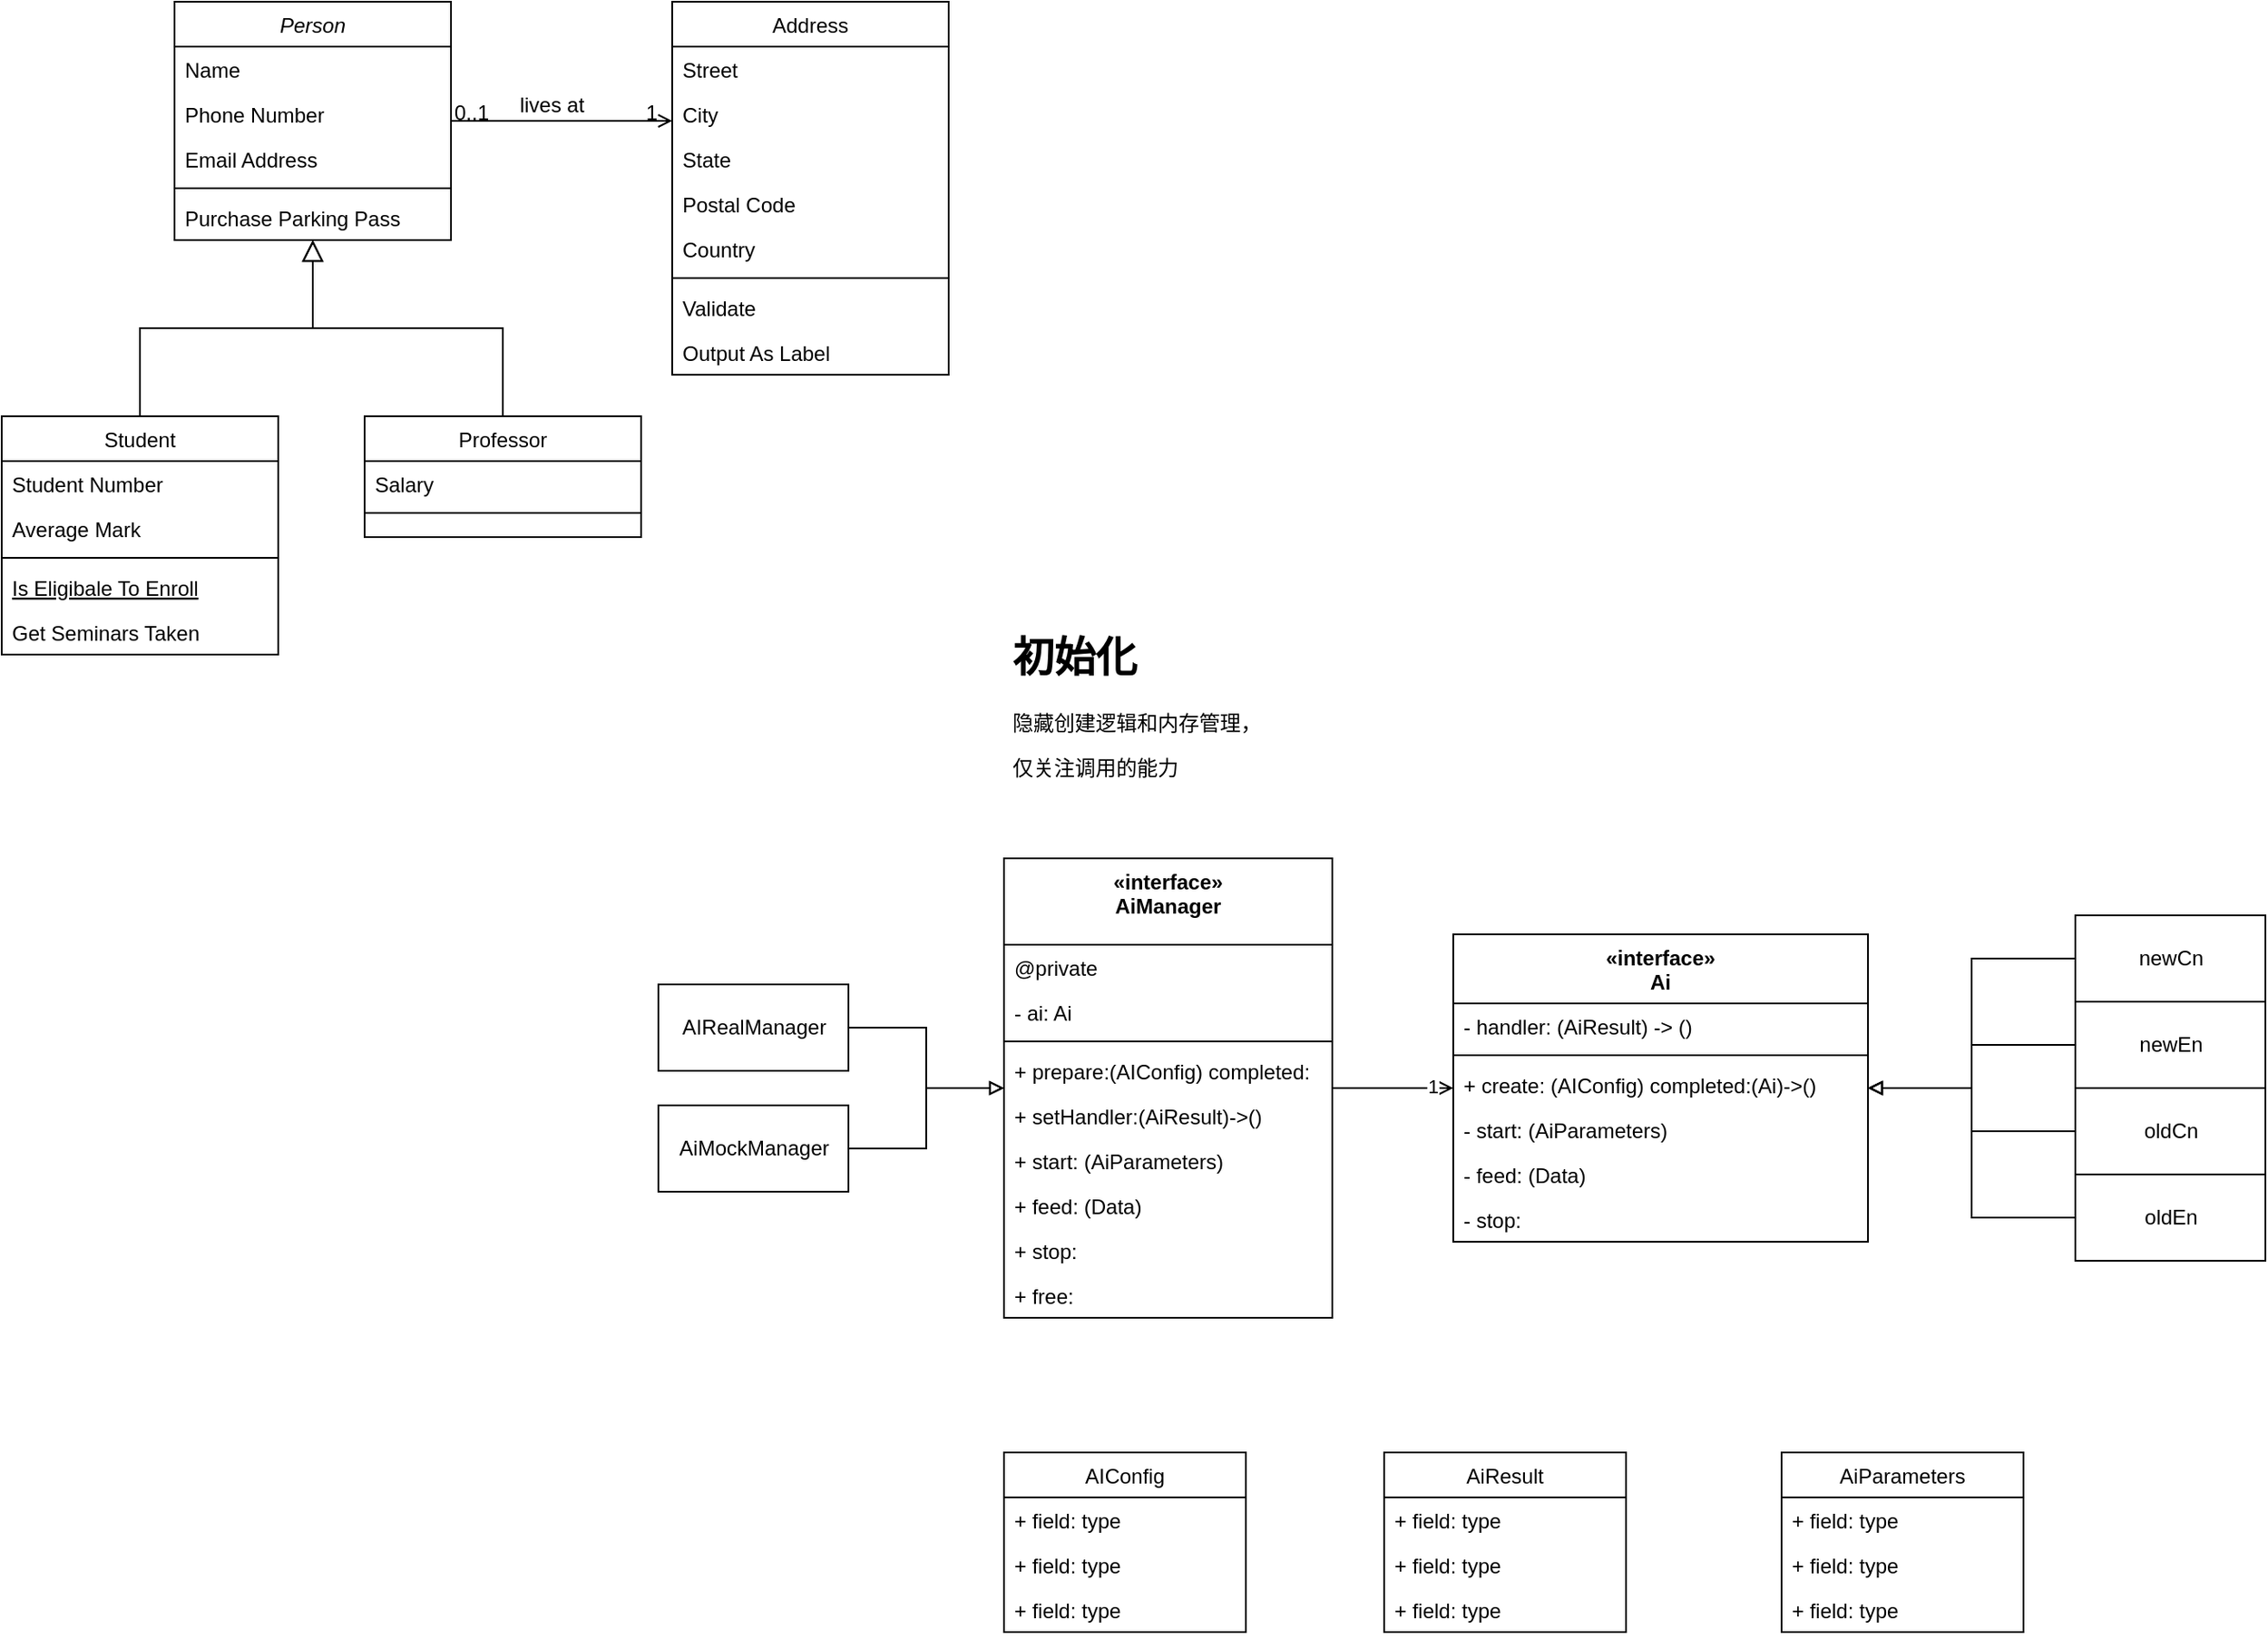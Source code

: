 <mxfile version="13.6.6" type="github">
  <diagram id="C5RBs43oDa-KdzZeNtuy" name="Page-1">
    <mxGraphModel dx="1997" dy="1177" grid="1" gridSize="10" guides="1" tooltips="1" connect="1" arrows="1" fold="1" page="1" pageScale="1" pageWidth="827" pageHeight="1169" math="0" shadow="0">
      <root>
        <mxCell id="WIyWlLk6GJQsqaUBKTNV-0" />
        <mxCell id="WIyWlLk6GJQsqaUBKTNV-1" parent="WIyWlLk6GJQsqaUBKTNV-0" />
        <mxCell id="zkfFHV4jXpPFQw0GAbJ--0" value="Person" style="swimlane;fontStyle=2;align=center;verticalAlign=top;childLayout=stackLayout;horizontal=1;startSize=26;horizontalStack=0;resizeParent=1;resizeLast=0;collapsible=1;marginBottom=0;rounded=0;shadow=0;strokeWidth=1;" parent="WIyWlLk6GJQsqaUBKTNV-1" vertex="1">
          <mxGeometry x="220" y="120" width="160" height="138" as="geometry">
            <mxRectangle x="230" y="140" width="160" height="26" as="alternateBounds" />
          </mxGeometry>
        </mxCell>
        <mxCell id="zkfFHV4jXpPFQw0GAbJ--1" value="Name" style="text;align=left;verticalAlign=top;spacingLeft=4;spacingRight=4;overflow=hidden;rotatable=0;points=[[0,0.5],[1,0.5]];portConstraint=eastwest;" parent="zkfFHV4jXpPFQw0GAbJ--0" vertex="1">
          <mxGeometry y="26" width="160" height="26" as="geometry" />
        </mxCell>
        <mxCell id="zkfFHV4jXpPFQw0GAbJ--2" value="Phone Number" style="text;align=left;verticalAlign=top;spacingLeft=4;spacingRight=4;overflow=hidden;rotatable=0;points=[[0,0.5],[1,0.5]];portConstraint=eastwest;rounded=0;shadow=0;html=0;" parent="zkfFHV4jXpPFQw0GAbJ--0" vertex="1">
          <mxGeometry y="52" width="160" height="26" as="geometry" />
        </mxCell>
        <mxCell id="zkfFHV4jXpPFQw0GAbJ--3" value="Email Address" style="text;align=left;verticalAlign=top;spacingLeft=4;spacingRight=4;overflow=hidden;rotatable=0;points=[[0,0.5],[1,0.5]];portConstraint=eastwest;rounded=0;shadow=0;html=0;" parent="zkfFHV4jXpPFQw0GAbJ--0" vertex="1">
          <mxGeometry y="78" width="160" height="26" as="geometry" />
        </mxCell>
        <mxCell id="zkfFHV4jXpPFQw0GAbJ--4" value="" style="line;html=1;strokeWidth=1;align=left;verticalAlign=middle;spacingTop=-1;spacingLeft=3;spacingRight=3;rotatable=0;labelPosition=right;points=[];portConstraint=eastwest;" parent="zkfFHV4jXpPFQw0GAbJ--0" vertex="1">
          <mxGeometry y="104" width="160" height="8" as="geometry" />
        </mxCell>
        <mxCell id="zkfFHV4jXpPFQw0GAbJ--5" value="Purchase Parking Pass" style="text;align=left;verticalAlign=top;spacingLeft=4;spacingRight=4;overflow=hidden;rotatable=0;points=[[0,0.5],[1,0.5]];portConstraint=eastwest;" parent="zkfFHV4jXpPFQw0GAbJ--0" vertex="1">
          <mxGeometry y="112" width="160" height="26" as="geometry" />
        </mxCell>
        <mxCell id="zkfFHV4jXpPFQw0GAbJ--6" value="Student" style="swimlane;fontStyle=0;align=center;verticalAlign=top;childLayout=stackLayout;horizontal=1;startSize=26;horizontalStack=0;resizeParent=1;resizeLast=0;collapsible=1;marginBottom=0;rounded=0;shadow=0;strokeWidth=1;" parent="WIyWlLk6GJQsqaUBKTNV-1" vertex="1">
          <mxGeometry x="120" y="360" width="160" height="138" as="geometry">
            <mxRectangle x="130" y="380" width="160" height="26" as="alternateBounds" />
          </mxGeometry>
        </mxCell>
        <mxCell id="zkfFHV4jXpPFQw0GAbJ--7" value="Student Number" style="text;align=left;verticalAlign=top;spacingLeft=4;spacingRight=4;overflow=hidden;rotatable=0;points=[[0,0.5],[1,0.5]];portConstraint=eastwest;" parent="zkfFHV4jXpPFQw0GAbJ--6" vertex="1">
          <mxGeometry y="26" width="160" height="26" as="geometry" />
        </mxCell>
        <mxCell id="zkfFHV4jXpPFQw0GAbJ--8" value="Average Mark" style="text;align=left;verticalAlign=top;spacingLeft=4;spacingRight=4;overflow=hidden;rotatable=0;points=[[0,0.5],[1,0.5]];portConstraint=eastwest;rounded=0;shadow=0;html=0;" parent="zkfFHV4jXpPFQw0GAbJ--6" vertex="1">
          <mxGeometry y="52" width="160" height="26" as="geometry" />
        </mxCell>
        <mxCell id="zkfFHV4jXpPFQw0GAbJ--9" value="" style="line;html=1;strokeWidth=1;align=left;verticalAlign=middle;spacingTop=-1;spacingLeft=3;spacingRight=3;rotatable=0;labelPosition=right;points=[];portConstraint=eastwest;" parent="zkfFHV4jXpPFQw0GAbJ--6" vertex="1">
          <mxGeometry y="78" width="160" height="8" as="geometry" />
        </mxCell>
        <mxCell id="zkfFHV4jXpPFQw0GAbJ--10" value="Is Eligibale To Enroll" style="text;align=left;verticalAlign=top;spacingLeft=4;spacingRight=4;overflow=hidden;rotatable=0;points=[[0,0.5],[1,0.5]];portConstraint=eastwest;fontStyle=4" parent="zkfFHV4jXpPFQw0GAbJ--6" vertex="1">
          <mxGeometry y="86" width="160" height="26" as="geometry" />
        </mxCell>
        <mxCell id="zkfFHV4jXpPFQw0GAbJ--11" value="Get Seminars Taken" style="text;align=left;verticalAlign=top;spacingLeft=4;spacingRight=4;overflow=hidden;rotatable=0;points=[[0,0.5],[1,0.5]];portConstraint=eastwest;" parent="zkfFHV4jXpPFQw0GAbJ--6" vertex="1">
          <mxGeometry y="112" width="160" height="26" as="geometry" />
        </mxCell>
        <mxCell id="zkfFHV4jXpPFQw0GAbJ--12" value="" style="endArrow=block;endSize=10;endFill=0;shadow=0;strokeWidth=1;rounded=0;edgeStyle=elbowEdgeStyle;elbow=vertical;" parent="WIyWlLk6GJQsqaUBKTNV-1" source="zkfFHV4jXpPFQw0GAbJ--6" target="zkfFHV4jXpPFQw0GAbJ--0" edge="1">
          <mxGeometry width="160" relative="1" as="geometry">
            <mxPoint x="200" y="203" as="sourcePoint" />
            <mxPoint x="200" y="203" as="targetPoint" />
          </mxGeometry>
        </mxCell>
        <mxCell id="zkfFHV4jXpPFQw0GAbJ--13" value="Professor" style="swimlane;fontStyle=0;align=center;verticalAlign=top;childLayout=stackLayout;horizontal=1;startSize=26;horizontalStack=0;resizeParent=1;resizeLast=0;collapsible=1;marginBottom=0;rounded=0;shadow=0;strokeWidth=1;" parent="WIyWlLk6GJQsqaUBKTNV-1" vertex="1">
          <mxGeometry x="330" y="360" width="160" height="70" as="geometry">
            <mxRectangle x="340" y="380" width="170" height="26" as="alternateBounds" />
          </mxGeometry>
        </mxCell>
        <mxCell id="zkfFHV4jXpPFQw0GAbJ--14" value="Salary" style="text;align=left;verticalAlign=top;spacingLeft=4;spacingRight=4;overflow=hidden;rotatable=0;points=[[0,0.5],[1,0.5]];portConstraint=eastwest;" parent="zkfFHV4jXpPFQw0GAbJ--13" vertex="1">
          <mxGeometry y="26" width="160" height="26" as="geometry" />
        </mxCell>
        <mxCell id="zkfFHV4jXpPFQw0GAbJ--15" value="" style="line;html=1;strokeWidth=1;align=left;verticalAlign=middle;spacingTop=-1;spacingLeft=3;spacingRight=3;rotatable=0;labelPosition=right;points=[];portConstraint=eastwest;" parent="zkfFHV4jXpPFQw0GAbJ--13" vertex="1">
          <mxGeometry y="52" width="160" height="8" as="geometry" />
        </mxCell>
        <mxCell id="zkfFHV4jXpPFQw0GAbJ--16" value="" style="endArrow=block;endSize=10;endFill=0;shadow=0;strokeWidth=1;rounded=0;edgeStyle=elbowEdgeStyle;elbow=vertical;" parent="WIyWlLk6GJQsqaUBKTNV-1" source="zkfFHV4jXpPFQw0GAbJ--13" target="zkfFHV4jXpPFQw0GAbJ--0" edge="1">
          <mxGeometry width="160" relative="1" as="geometry">
            <mxPoint x="210" y="373" as="sourcePoint" />
            <mxPoint x="310" y="271" as="targetPoint" />
          </mxGeometry>
        </mxCell>
        <mxCell id="zkfFHV4jXpPFQw0GAbJ--17" value="Address" style="swimlane;fontStyle=0;align=center;verticalAlign=top;childLayout=stackLayout;horizontal=1;startSize=26;horizontalStack=0;resizeParent=1;resizeLast=0;collapsible=1;marginBottom=0;rounded=0;shadow=0;strokeWidth=1;" parent="WIyWlLk6GJQsqaUBKTNV-1" vertex="1">
          <mxGeometry x="508" y="120" width="160" height="216" as="geometry">
            <mxRectangle x="550" y="140" width="160" height="26" as="alternateBounds" />
          </mxGeometry>
        </mxCell>
        <mxCell id="zkfFHV4jXpPFQw0GAbJ--18" value="Street" style="text;align=left;verticalAlign=top;spacingLeft=4;spacingRight=4;overflow=hidden;rotatable=0;points=[[0,0.5],[1,0.5]];portConstraint=eastwest;" parent="zkfFHV4jXpPFQw0GAbJ--17" vertex="1">
          <mxGeometry y="26" width="160" height="26" as="geometry" />
        </mxCell>
        <mxCell id="zkfFHV4jXpPFQw0GAbJ--19" value="City" style="text;align=left;verticalAlign=top;spacingLeft=4;spacingRight=4;overflow=hidden;rotatable=0;points=[[0,0.5],[1,0.5]];portConstraint=eastwest;rounded=0;shadow=0;html=0;" parent="zkfFHV4jXpPFQw0GAbJ--17" vertex="1">
          <mxGeometry y="52" width="160" height="26" as="geometry" />
        </mxCell>
        <mxCell id="zkfFHV4jXpPFQw0GAbJ--20" value="State" style="text;align=left;verticalAlign=top;spacingLeft=4;spacingRight=4;overflow=hidden;rotatable=0;points=[[0,0.5],[1,0.5]];portConstraint=eastwest;rounded=0;shadow=0;html=0;" parent="zkfFHV4jXpPFQw0GAbJ--17" vertex="1">
          <mxGeometry y="78" width="160" height="26" as="geometry" />
        </mxCell>
        <mxCell id="zkfFHV4jXpPFQw0GAbJ--21" value="Postal Code" style="text;align=left;verticalAlign=top;spacingLeft=4;spacingRight=4;overflow=hidden;rotatable=0;points=[[0,0.5],[1,0.5]];portConstraint=eastwest;rounded=0;shadow=0;html=0;" parent="zkfFHV4jXpPFQw0GAbJ--17" vertex="1">
          <mxGeometry y="104" width="160" height="26" as="geometry" />
        </mxCell>
        <mxCell id="zkfFHV4jXpPFQw0GAbJ--22" value="Country" style="text;align=left;verticalAlign=top;spacingLeft=4;spacingRight=4;overflow=hidden;rotatable=0;points=[[0,0.5],[1,0.5]];portConstraint=eastwest;rounded=0;shadow=0;html=0;" parent="zkfFHV4jXpPFQw0GAbJ--17" vertex="1">
          <mxGeometry y="130" width="160" height="26" as="geometry" />
        </mxCell>
        <mxCell id="zkfFHV4jXpPFQw0GAbJ--23" value="" style="line;html=1;strokeWidth=1;align=left;verticalAlign=middle;spacingTop=-1;spacingLeft=3;spacingRight=3;rotatable=0;labelPosition=right;points=[];portConstraint=eastwest;" parent="zkfFHV4jXpPFQw0GAbJ--17" vertex="1">
          <mxGeometry y="156" width="160" height="8" as="geometry" />
        </mxCell>
        <mxCell id="zkfFHV4jXpPFQw0GAbJ--24" value="Validate" style="text;align=left;verticalAlign=top;spacingLeft=4;spacingRight=4;overflow=hidden;rotatable=0;points=[[0,0.5],[1,0.5]];portConstraint=eastwest;" parent="zkfFHV4jXpPFQw0GAbJ--17" vertex="1">
          <mxGeometry y="164" width="160" height="26" as="geometry" />
        </mxCell>
        <mxCell id="zkfFHV4jXpPFQw0GAbJ--25" value="Output As Label" style="text;align=left;verticalAlign=top;spacingLeft=4;spacingRight=4;overflow=hidden;rotatable=0;points=[[0,0.5],[1,0.5]];portConstraint=eastwest;" parent="zkfFHV4jXpPFQw0GAbJ--17" vertex="1">
          <mxGeometry y="190" width="160" height="26" as="geometry" />
        </mxCell>
        <mxCell id="zkfFHV4jXpPFQw0GAbJ--26" value="" style="endArrow=open;shadow=0;strokeWidth=1;rounded=0;endFill=1;edgeStyle=elbowEdgeStyle;elbow=vertical;" parent="WIyWlLk6GJQsqaUBKTNV-1" source="zkfFHV4jXpPFQw0GAbJ--0" target="zkfFHV4jXpPFQw0GAbJ--17" edge="1">
          <mxGeometry x="0.5" y="41" relative="1" as="geometry">
            <mxPoint x="380" y="192" as="sourcePoint" />
            <mxPoint x="540" y="192" as="targetPoint" />
            <mxPoint x="-40" y="32" as="offset" />
          </mxGeometry>
        </mxCell>
        <mxCell id="zkfFHV4jXpPFQw0GAbJ--27" value="0..1" style="resizable=0;align=left;verticalAlign=bottom;labelBackgroundColor=none;fontSize=12;" parent="zkfFHV4jXpPFQw0GAbJ--26" connectable="0" vertex="1">
          <mxGeometry x="-1" relative="1" as="geometry">
            <mxPoint y="4" as="offset" />
          </mxGeometry>
        </mxCell>
        <mxCell id="zkfFHV4jXpPFQw0GAbJ--28" value="1" style="resizable=0;align=right;verticalAlign=bottom;labelBackgroundColor=none;fontSize=12;" parent="zkfFHV4jXpPFQw0GAbJ--26" connectable="0" vertex="1">
          <mxGeometry x="1" relative="1" as="geometry">
            <mxPoint x="-7" y="4" as="offset" />
          </mxGeometry>
        </mxCell>
        <mxCell id="zkfFHV4jXpPFQw0GAbJ--29" value="lives at" style="text;html=1;resizable=0;points=[];;align=center;verticalAlign=middle;labelBackgroundColor=none;rounded=0;shadow=0;strokeWidth=1;fontSize=12;" parent="zkfFHV4jXpPFQw0GAbJ--26" vertex="1" connectable="0">
          <mxGeometry x="0.5" y="49" relative="1" as="geometry">
            <mxPoint x="-38" y="40" as="offset" />
          </mxGeometry>
        </mxCell>
        <mxCell id="CJ4d-hDxSUi_6E2o8uRW-80" style="edgeStyle=orthogonalEdgeStyle;rounded=0;orthogonalLoop=1;jettySize=auto;html=1;endArrow=block;endFill=0;" edge="1" parent="WIyWlLk6GJQsqaUBKTNV-1" source="CJ4d-hDxSUi_6E2o8uRW-28" target="CJ4d-hDxSUi_6E2o8uRW-10">
          <mxGeometry relative="1" as="geometry" />
        </mxCell>
        <mxCell id="CJ4d-hDxSUi_6E2o8uRW-28" value="AiMockManager" style="html=1;shadow=0;" vertex="1" parent="WIyWlLk6GJQsqaUBKTNV-1">
          <mxGeometry x="500" y="759" width="110" height="50" as="geometry" />
        </mxCell>
        <mxCell id="CJ4d-hDxSUi_6E2o8uRW-31" style="edgeStyle=orthogonalEdgeStyle;rounded=0;orthogonalLoop=1;jettySize=auto;html=1;endArrow=block;endFill=0;" edge="1" parent="WIyWlLk6GJQsqaUBKTNV-1" source="CJ4d-hDxSUi_6E2o8uRW-30" target="CJ4d-hDxSUi_6E2o8uRW-10">
          <mxGeometry relative="1" as="geometry" />
        </mxCell>
        <mxCell id="CJ4d-hDxSUi_6E2o8uRW-30" value="AIRealManager" style="html=1;shadow=0;" vertex="1" parent="WIyWlLk6GJQsqaUBKTNV-1">
          <mxGeometry x="500" y="689" width="110" height="50" as="geometry" />
        </mxCell>
        <mxCell id="CJ4d-hDxSUi_6E2o8uRW-33" value="&lt;h1&gt;初始化&lt;/h1&gt;&lt;p&gt;隐藏创建逻辑和内存管理，&lt;/p&gt;&lt;p&gt;仅关注调用的能力&lt;/p&gt;" style="text;html=1;strokeColor=none;fillColor=none;spacing=5;spacingTop=-20;whiteSpace=wrap;overflow=hidden;rounded=0;shadow=0;" vertex="1" parent="WIyWlLk6GJQsqaUBKTNV-1">
          <mxGeometry x="700" y="480" width="190" height="120" as="geometry" />
        </mxCell>
        <mxCell id="CJ4d-hDxSUi_6E2o8uRW-99" style="edgeStyle=orthogonalEdgeStyle;rounded=0;orthogonalLoop=1;jettySize=auto;html=1;endArrow=block;endFill=0;" edge="1" parent="WIyWlLk6GJQsqaUBKTNV-1" source="CJ4d-hDxSUi_6E2o8uRW-69" target="CJ4d-hDxSUi_6E2o8uRW-54">
          <mxGeometry relative="1" as="geometry" />
        </mxCell>
        <mxCell id="CJ4d-hDxSUi_6E2o8uRW-69" value="newCn" style="html=1;shadow=0;" vertex="1" parent="WIyWlLk6GJQsqaUBKTNV-1">
          <mxGeometry x="1320" y="649" width="110" height="50" as="geometry" />
        </mxCell>
        <mxCell id="CJ4d-hDxSUi_6E2o8uRW-100" style="edgeStyle=orthogonalEdgeStyle;rounded=0;orthogonalLoop=1;jettySize=auto;html=1;endArrow=block;endFill=0;" edge="1" parent="WIyWlLk6GJQsqaUBKTNV-1" source="CJ4d-hDxSUi_6E2o8uRW-71" target="CJ4d-hDxSUi_6E2o8uRW-54">
          <mxGeometry relative="1" as="geometry" />
        </mxCell>
        <mxCell id="CJ4d-hDxSUi_6E2o8uRW-71" value="newEn" style="html=1;shadow=0;" vertex="1" parent="WIyWlLk6GJQsqaUBKTNV-1">
          <mxGeometry x="1320" y="699" width="110" height="50" as="geometry" />
        </mxCell>
        <mxCell id="CJ4d-hDxSUi_6E2o8uRW-101" style="edgeStyle=orthogonalEdgeStyle;rounded=0;orthogonalLoop=1;jettySize=auto;html=1;endArrow=block;endFill=0;" edge="1" parent="WIyWlLk6GJQsqaUBKTNV-1" source="CJ4d-hDxSUi_6E2o8uRW-72" target="CJ4d-hDxSUi_6E2o8uRW-54">
          <mxGeometry relative="1" as="geometry" />
        </mxCell>
        <mxCell id="CJ4d-hDxSUi_6E2o8uRW-72" value="oldCn" style="html=1;shadow=0;" vertex="1" parent="WIyWlLk6GJQsqaUBKTNV-1">
          <mxGeometry x="1320" y="749" width="110" height="50" as="geometry" />
        </mxCell>
        <mxCell id="CJ4d-hDxSUi_6E2o8uRW-102" style="edgeStyle=orthogonalEdgeStyle;rounded=0;orthogonalLoop=1;jettySize=auto;html=1;endArrow=block;endFill=0;" edge="1" parent="WIyWlLk6GJQsqaUBKTNV-1" source="CJ4d-hDxSUi_6E2o8uRW-73" target="CJ4d-hDxSUi_6E2o8uRW-54">
          <mxGeometry relative="1" as="geometry" />
        </mxCell>
        <mxCell id="CJ4d-hDxSUi_6E2o8uRW-73" value="oldEn" style="html=1;shadow=0;" vertex="1" parent="WIyWlLk6GJQsqaUBKTNV-1">
          <mxGeometry x="1320" y="799" width="110" height="50" as="geometry" />
        </mxCell>
        <mxCell id="CJ4d-hDxSUi_6E2o8uRW-87" style="edgeStyle=orthogonalEdgeStyle;rounded=0;orthogonalLoop=1;jettySize=auto;html=1;endArrow=open;endFill=0;" edge="1" parent="WIyWlLk6GJQsqaUBKTNV-1" source="CJ4d-hDxSUi_6E2o8uRW-10" target="CJ4d-hDxSUi_6E2o8uRW-54">
          <mxGeometry relative="1" as="geometry" />
        </mxCell>
        <mxCell id="CJ4d-hDxSUi_6E2o8uRW-91" value="1" style="edgeLabel;html=1;align=center;verticalAlign=middle;resizable=0;points=[];" vertex="1" connectable="0" parent="CJ4d-hDxSUi_6E2o8uRW-87">
          <mxGeometry x="0.652" y="1" relative="1" as="geometry">
            <mxPoint as="offset" />
          </mxGeometry>
        </mxCell>
        <mxCell id="CJ4d-hDxSUi_6E2o8uRW-10" value="«interface»&#xa;AiManager" style="swimlane;fontStyle=1;align=center;verticalAlign=top;childLayout=stackLayout;horizontal=1;startSize=50;horizontalStack=0;resizeParent=1;resizeParentMax=0;resizeLast=0;collapsible=1;marginBottom=0;" vertex="1" parent="WIyWlLk6GJQsqaUBKTNV-1">
          <mxGeometry x="700" y="616" width="190" height="266" as="geometry" />
        </mxCell>
        <mxCell id="CJ4d-hDxSUi_6E2o8uRW-92" value="@private" style="text;strokeColor=none;fillColor=none;align=left;verticalAlign=top;spacingLeft=4;spacingRight=4;overflow=hidden;rotatable=0;points=[[0,0.5],[1,0.5]];portConstraint=eastwest;" vertex="1" parent="CJ4d-hDxSUi_6E2o8uRW-10">
          <mxGeometry y="50" width="190" height="26" as="geometry" />
        </mxCell>
        <mxCell id="CJ4d-hDxSUi_6E2o8uRW-32" value="- ai: Ai" style="text;strokeColor=none;fillColor=none;align=left;verticalAlign=top;spacingLeft=4;spacingRight=4;overflow=hidden;rotatable=0;points=[[0,0.5],[1,0.5]];portConstraint=eastwest;" vertex="1" parent="CJ4d-hDxSUi_6E2o8uRW-10">
          <mxGeometry y="76" width="190" height="26" as="geometry" />
        </mxCell>
        <mxCell id="CJ4d-hDxSUi_6E2o8uRW-12" value="" style="line;strokeWidth=1;fillColor=none;align=left;verticalAlign=middle;spacingTop=-1;spacingLeft=3;spacingRight=3;rotatable=0;labelPosition=right;points=[];portConstraint=eastwest;" vertex="1" parent="CJ4d-hDxSUi_6E2o8uRW-10">
          <mxGeometry y="102" width="190" height="8" as="geometry" />
        </mxCell>
        <mxCell id="CJ4d-hDxSUi_6E2o8uRW-13" value="+ prepare:(AIConfig) completed:" style="text;strokeColor=none;fillColor=none;align=left;verticalAlign=top;spacingLeft=4;spacingRight=4;overflow=hidden;rotatable=0;points=[[0,0.5],[1,0.5]];portConstraint=eastwest;shadow=0;" vertex="1" parent="CJ4d-hDxSUi_6E2o8uRW-10">
          <mxGeometry y="110" width="190" height="26" as="geometry" />
        </mxCell>
        <mxCell id="CJ4d-hDxSUi_6E2o8uRW-93" value="+ setHandler:(AiResult)-&gt;()" style="text;strokeColor=none;fillColor=none;align=left;verticalAlign=top;spacingLeft=4;spacingRight=4;overflow=hidden;rotatable=0;points=[[0,0.5],[1,0.5]];portConstraint=eastwest;shadow=0;" vertex="1" parent="CJ4d-hDxSUi_6E2o8uRW-10">
          <mxGeometry y="136" width="190" height="26" as="geometry" />
        </mxCell>
        <mxCell id="CJ4d-hDxSUi_6E2o8uRW-17" value="+ start: (AiParameters)" style="text;strokeColor=none;fillColor=none;align=left;verticalAlign=top;spacingLeft=4;spacingRight=4;overflow=hidden;rotatable=0;points=[[0,0.5],[1,0.5]];portConstraint=eastwest;shadow=0;" vertex="1" parent="CJ4d-hDxSUi_6E2o8uRW-10">
          <mxGeometry y="162" width="190" height="26" as="geometry" />
        </mxCell>
        <mxCell id="CJ4d-hDxSUi_6E2o8uRW-18" value="+ feed: (Data)" style="text;strokeColor=none;fillColor=none;align=left;verticalAlign=top;spacingLeft=4;spacingRight=4;overflow=hidden;rotatable=0;points=[[0,0.5],[1,0.5]];portConstraint=eastwest;shadow=0;" vertex="1" parent="CJ4d-hDxSUi_6E2o8uRW-10">
          <mxGeometry y="188" width="190" height="26" as="geometry" />
        </mxCell>
        <mxCell id="CJ4d-hDxSUi_6E2o8uRW-19" value="+ stop: " style="text;strokeColor=none;fillColor=none;align=left;verticalAlign=top;spacingLeft=4;spacingRight=4;overflow=hidden;rotatable=0;points=[[0,0.5],[1,0.5]];portConstraint=eastwest;shadow=0;" vertex="1" parent="CJ4d-hDxSUi_6E2o8uRW-10">
          <mxGeometry y="214" width="190" height="26" as="geometry" />
        </mxCell>
        <mxCell id="CJ4d-hDxSUi_6E2o8uRW-20" value="+ free: " style="text;strokeColor=none;fillColor=none;align=left;verticalAlign=top;spacingLeft=4;spacingRight=4;overflow=hidden;rotatable=0;points=[[0,0.5],[1,0.5]];portConstraint=eastwest;shadow=0;" vertex="1" parent="CJ4d-hDxSUi_6E2o8uRW-10">
          <mxGeometry y="240" width="190" height="26" as="geometry" />
        </mxCell>
        <mxCell id="CJ4d-hDxSUi_6E2o8uRW-54" value="«interface»&#xa;Ai" style="swimlane;fontStyle=1;align=center;verticalAlign=top;childLayout=stackLayout;horizontal=1;startSize=40;horizontalStack=0;resizeParent=1;resizeParentMax=0;resizeLast=0;collapsible=1;marginBottom=0;shadow=0;" vertex="1" parent="WIyWlLk6GJQsqaUBKTNV-1">
          <mxGeometry x="960" y="660" width="240" height="178" as="geometry" />
        </mxCell>
        <mxCell id="CJ4d-hDxSUi_6E2o8uRW-55" value="- handler: (AiResult) -&gt; ()" style="text;strokeColor=none;fillColor=none;align=left;verticalAlign=top;spacingLeft=4;spacingRight=4;overflow=hidden;rotatable=0;points=[[0,0.5],[1,0.5]];portConstraint=eastwest;" vertex="1" parent="CJ4d-hDxSUi_6E2o8uRW-54">
          <mxGeometry y="40" width="240" height="26" as="geometry" />
        </mxCell>
        <mxCell id="CJ4d-hDxSUi_6E2o8uRW-56" value="" style="line;strokeWidth=1;fillColor=none;align=left;verticalAlign=middle;spacingTop=-1;spacingLeft=3;spacingRight=3;rotatable=0;labelPosition=right;points=[];portConstraint=eastwest;" vertex="1" parent="CJ4d-hDxSUi_6E2o8uRW-54">
          <mxGeometry y="66" width="240" height="8" as="geometry" />
        </mxCell>
        <mxCell id="CJ4d-hDxSUi_6E2o8uRW-57" value="+ create: (AIConfig) completed:(Ai)-&gt;()" style="text;strokeColor=none;fillColor=none;align=left;verticalAlign=top;spacingLeft=4;spacingRight=4;overflow=hidden;rotatable=0;points=[[0,0.5],[1,0.5]];portConstraint=eastwest;" vertex="1" parent="CJ4d-hDxSUi_6E2o8uRW-54">
          <mxGeometry y="74" width="240" height="26" as="geometry" />
        </mxCell>
        <mxCell id="CJ4d-hDxSUi_6E2o8uRW-94" value="- start: (AiParameters)" style="text;strokeColor=none;fillColor=none;align=left;verticalAlign=top;spacingLeft=4;spacingRight=4;overflow=hidden;rotatable=0;points=[[0,0.5],[1,0.5]];portConstraint=eastwest;" vertex="1" parent="CJ4d-hDxSUi_6E2o8uRW-54">
          <mxGeometry y="100" width="240" height="26" as="geometry" />
        </mxCell>
        <mxCell id="CJ4d-hDxSUi_6E2o8uRW-58" value="- feed: (Data)" style="text;strokeColor=none;fillColor=none;align=left;verticalAlign=top;spacingLeft=4;spacingRight=4;overflow=hidden;rotatable=0;points=[[0,0.5],[1,0.5]];portConstraint=eastwest;" vertex="1" parent="CJ4d-hDxSUi_6E2o8uRW-54">
          <mxGeometry y="126" width="240" height="26" as="geometry" />
        </mxCell>
        <mxCell id="CJ4d-hDxSUi_6E2o8uRW-68" value="- stop: " style="text;strokeColor=none;fillColor=none;align=left;verticalAlign=top;spacingLeft=4;spacingRight=4;overflow=hidden;rotatable=0;points=[[0,0.5],[1,0.5]];portConstraint=eastwest;" vertex="1" parent="CJ4d-hDxSUi_6E2o8uRW-54">
          <mxGeometry y="152" width="240" height="26" as="geometry" />
        </mxCell>
        <mxCell id="CJ4d-hDxSUi_6E2o8uRW-103" value="AIConfig" style="swimlane;fontStyle=0;childLayout=stackLayout;horizontal=1;startSize=26;fillColor=none;horizontalStack=0;resizeParent=1;resizeParentMax=0;resizeLast=0;collapsible=1;marginBottom=0;shadow=0;" vertex="1" parent="WIyWlLk6GJQsqaUBKTNV-1">
          <mxGeometry x="700" y="960" width="140" height="104" as="geometry" />
        </mxCell>
        <mxCell id="CJ4d-hDxSUi_6E2o8uRW-104" value="+ field: type" style="text;strokeColor=none;fillColor=none;align=left;verticalAlign=top;spacingLeft=4;spacingRight=4;overflow=hidden;rotatable=0;points=[[0,0.5],[1,0.5]];portConstraint=eastwest;" vertex="1" parent="CJ4d-hDxSUi_6E2o8uRW-103">
          <mxGeometry y="26" width="140" height="26" as="geometry" />
        </mxCell>
        <mxCell id="CJ4d-hDxSUi_6E2o8uRW-105" value="+ field: type" style="text;strokeColor=none;fillColor=none;align=left;verticalAlign=top;spacingLeft=4;spacingRight=4;overflow=hidden;rotatable=0;points=[[0,0.5],[1,0.5]];portConstraint=eastwest;" vertex="1" parent="CJ4d-hDxSUi_6E2o8uRW-103">
          <mxGeometry y="52" width="140" height="26" as="geometry" />
        </mxCell>
        <mxCell id="CJ4d-hDxSUi_6E2o8uRW-106" value="+ field: type" style="text;strokeColor=none;fillColor=none;align=left;verticalAlign=top;spacingLeft=4;spacingRight=4;overflow=hidden;rotatable=0;points=[[0,0.5],[1,0.5]];portConstraint=eastwest;" vertex="1" parent="CJ4d-hDxSUi_6E2o8uRW-103">
          <mxGeometry y="78" width="140" height="26" as="geometry" />
        </mxCell>
        <mxCell id="CJ4d-hDxSUi_6E2o8uRW-107" value="AiResult" style="swimlane;fontStyle=0;childLayout=stackLayout;horizontal=1;startSize=26;fillColor=none;horizontalStack=0;resizeParent=1;resizeParentMax=0;resizeLast=0;collapsible=1;marginBottom=0;shadow=0;" vertex="1" parent="WIyWlLk6GJQsqaUBKTNV-1">
          <mxGeometry x="920" y="960" width="140" height="104" as="geometry" />
        </mxCell>
        <mxCell id="CJ4d-hDxSUi_6E2o8uRW-108" value="+ field: type" style="text;strokeColor=none;fillColor=none;align=left;verticalAlign=top;spacingLeft=4;spacingRight=4;overflow=hidden;rotatable=0;points=[[0,0.5],[1,0.5]];portConstraint=eastwest;" vertex="1" parent="CJ4d-hDxSUi_6E2o8uRW-107">
          <mxGeometry y="26" width="140" height="26" as="geometry" />
        </mxCell>
        <mxCell id="CJ4d-hDxSUi_6E2o8uRW-109" value="+ field: type" style="text;strokeColor=none;fillColor=none;align=left;verticalAlign=top;spacingLeft=4;spacingRight=4;overflow=hidden;rotatable=0;points=[[0,0.5],[1,0.5]];portConstraint=eastwest;" vertex="1" parent="CJ4d-hDxSUi_6E2o8uRW-107">
          <mxGeometry y="52" width="140" height="26" as="geometry" />
        </mxCell>
        <mxCell id="CJ4d-hDxSUi_6E2o8uRW-110" value="+ field: type" style="text;strokeColor=none;fillColor=none;align=left;verticalAlign=top;spacingLeft=4;spacingRight=4;overflow=hidden;rotatable=0;points=[[0,0.5],[1,0.5]];portConstraint=eastwest;" vertex="1" parent="CJ4d-hDxSUi_6E2o8uRW-107">
          <mxGeometry y="78" width="140" height="26" as="geometry" />
        </mxCell>
        <mxCell id="CJ4d-hDxSUi_6E2o8uRW-111" value="AiParameters" style="swimlane;fontStyle=0;childLayout=stackLayout;horizontal=1;startSize=26;fillColor=none;horizontalStack=0;resizeParent=1;resizeParentMax=0;resizeLast=0;collapsible=1;marginBottom=0;shadow=0;" vertex="1" parent="WIyWlLk6GJQsqaUBKTNV-1">
          <mxGeometry x="1150" y="960" width="140" height="104" as="geometry" />
        </mxCell>
        <mxCell id="CJ4d-hDxSUi_6E2o8uRW-112" value="+ field: type" style="text;strokeColor=none;fillColor=none;align=left;verticalAlign=top;spacingLeft=4;spacingRight=4;overflow=hidden;rotatable=0;points=[[0,0.5],[1,0.5]];portConstraint=eastwest;" vertex="1" parent="CJ4d-hDxSUi_6E2o8uRW-111">
          <mxGeometry y="26" width="140" height="26" as="geometry" />
        </mxCell>
        <mxCell id="CJ4d-hDxSUi_6E2o8uRW-113" value="+ field: type" style="text;strokeColor=none;fillColor=none;align=left;verticalAlign=top;spacingLeft=4;spacingRight=4;overflow=hidden;rotatable=0;points=[[0,0.5],[1,0.5]];portConstraint=eastwest;" vertex="1" parent="CJ4d-hDxSUi_6E2o8uRW-111">
          <mxGeometry y="52" width="140" height="26" as="geometry" />
        </mxCell>
        <mxCell id="CJ4d-hDxSUi_6E2o8uRW-114" value="+ field: type" style="text;strokeColor=none;fillColor=none;align=left;verticalAlign=top;spacingLeft=4;spacingRight=4;overflow=hidden;rotatable=0;points=[[0,0.5],[1,0.5]];portConstraint=eastwest;" vertex="1" parent="CJ4d-hDxSUi_6E2o8uRW-111">
          <mxGeometry y="78" width="140" height="26" as="geometry" />
        </mxCell>
      </root>
    </mxGraphModel>
  </diagram>
</mxfile>
